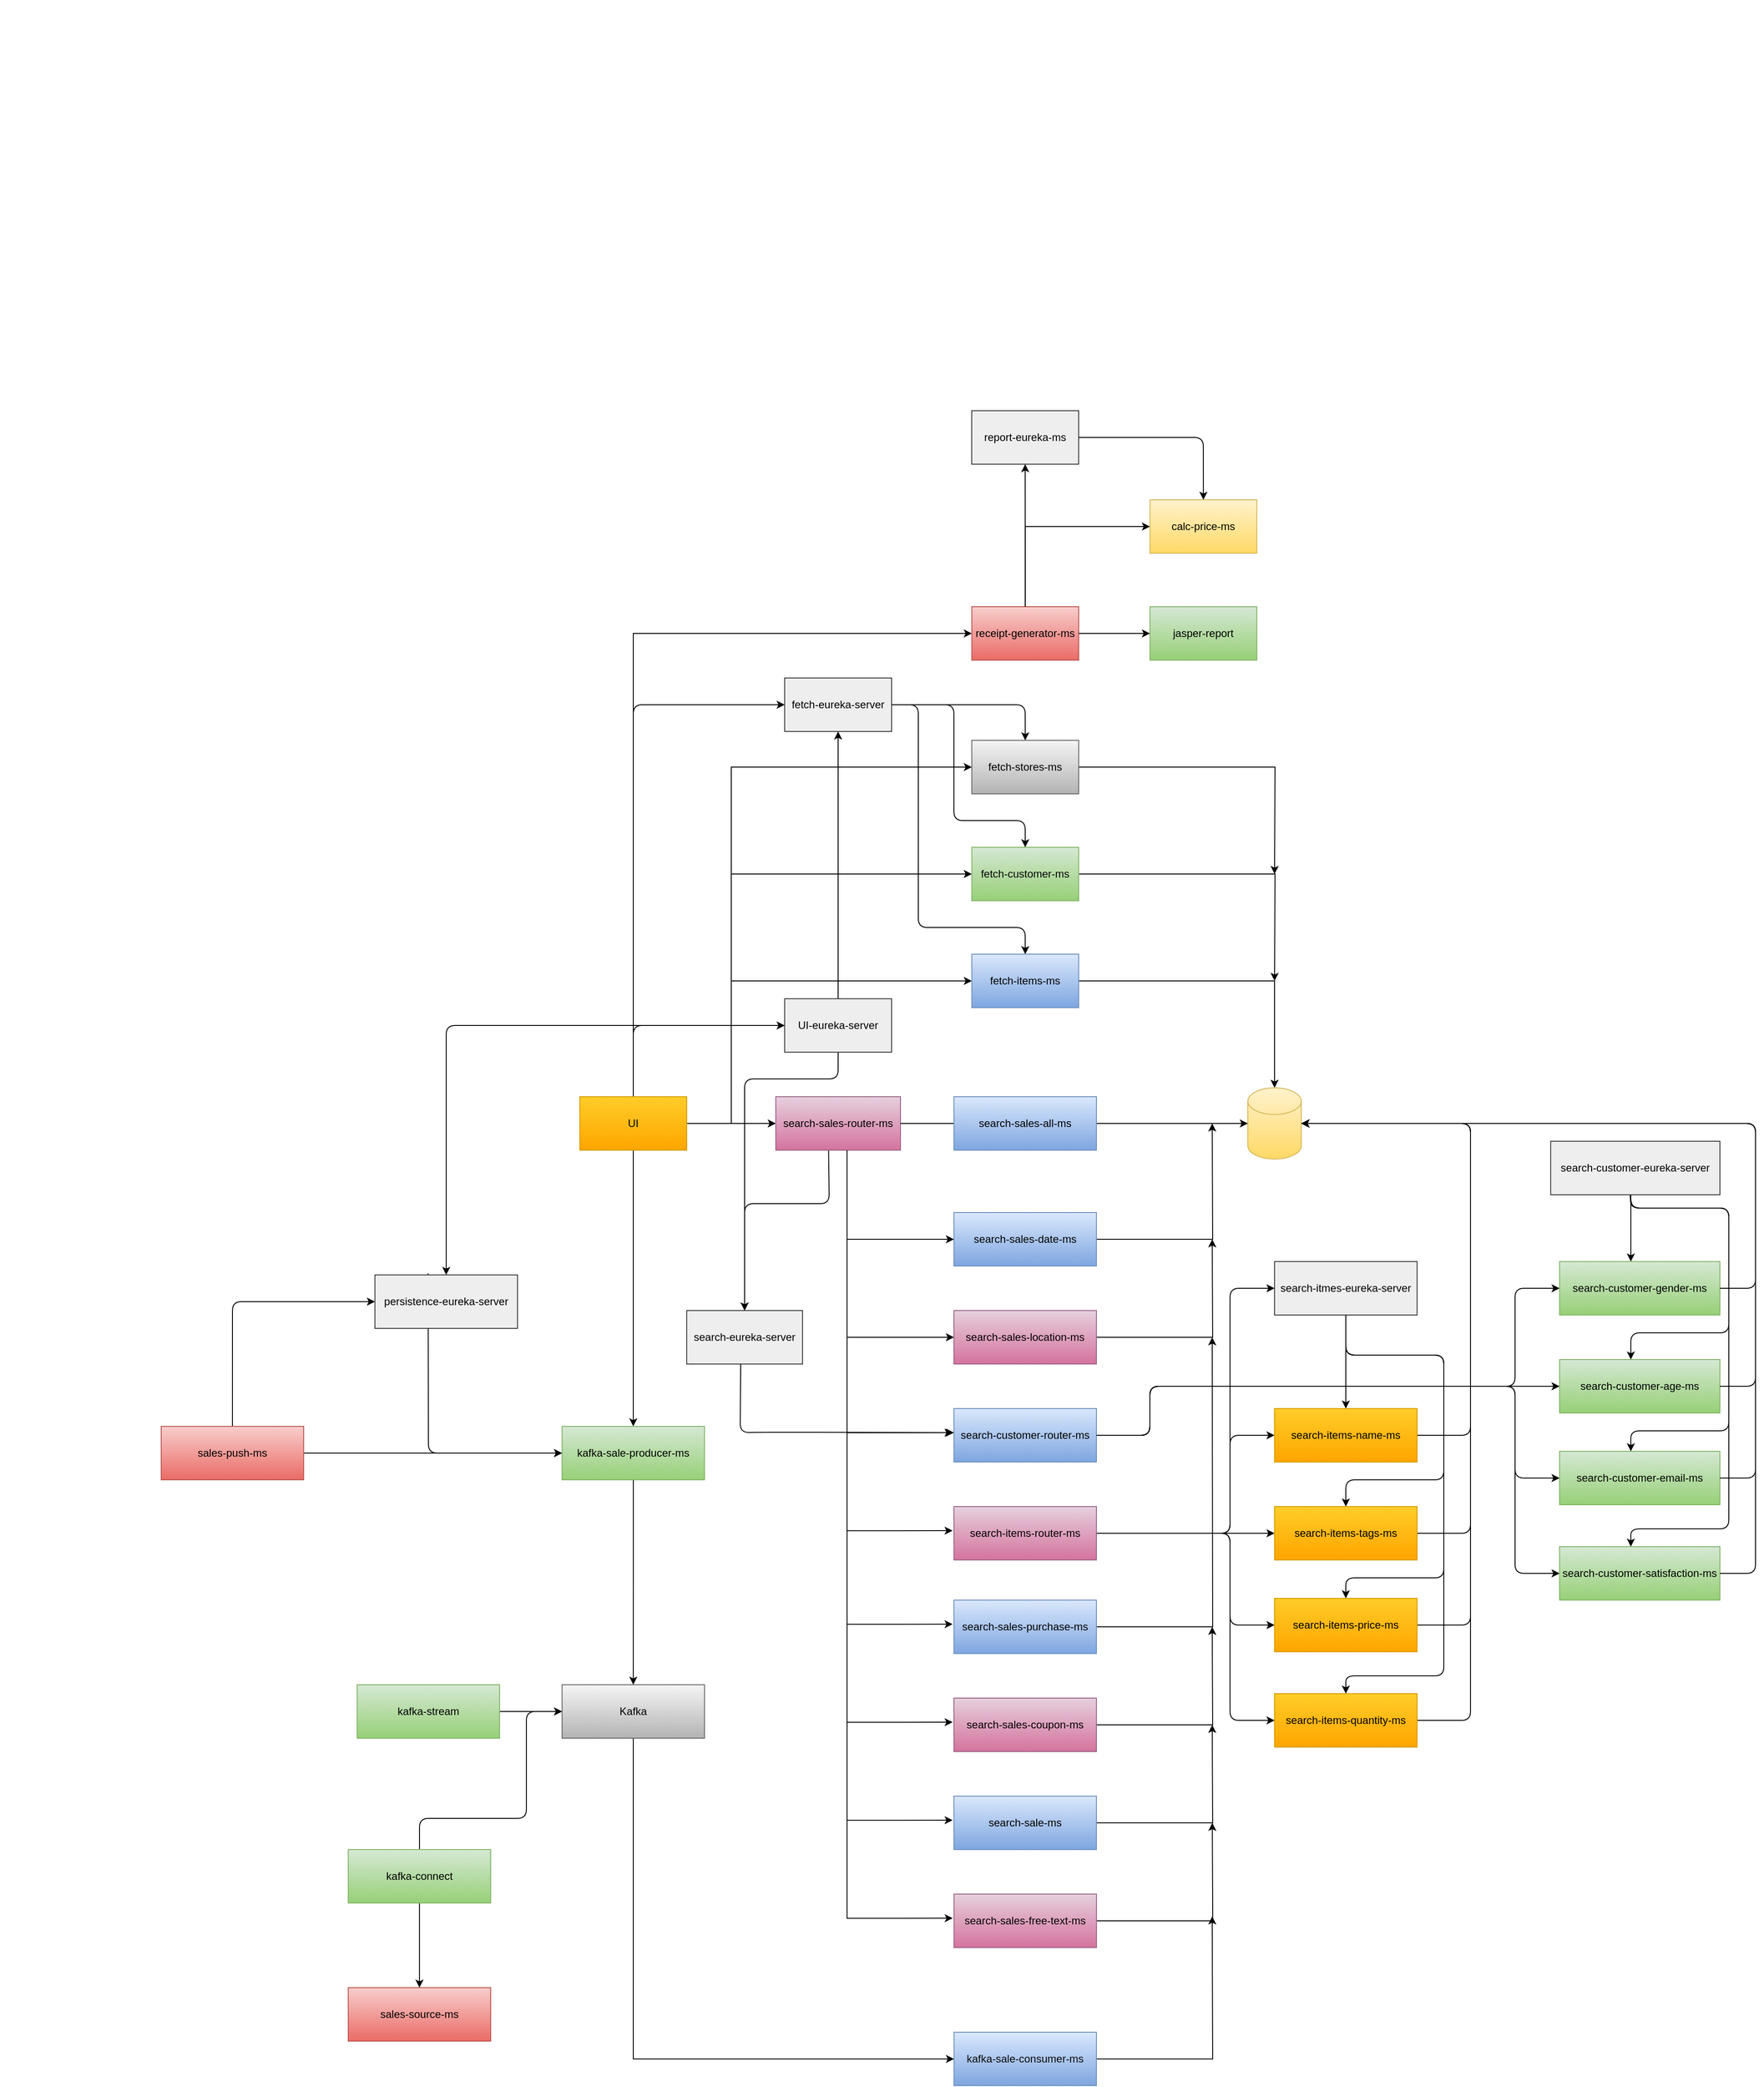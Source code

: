 <mxfile>
    <diagram name="Page-1" id="LnwlIgTbzqFxvhUvmdAp">
        <mxGraphModel dx="3253" dy="1463" grid="1" gridSize="10" guides="1" tooltips="1" connect="1" arrows="1" fold="1" page="1" pageScale="1" pageWidth="2339" pageHeight="3300" math="0" shadow="0">
            <root>
                <mxCell id="0"/>
                <mxCell id="1" parent="0"/>
                <mxCell id="n_p32m99cEEpmiuZ1xKt-35" style="edgeStyle=orthogonalEdgeStyle;rounded=0;orthogonalLoop=1;jettySize=auto;html=1;" parent="1" source="k_AekQBZjhVLjZ5sFI8h-2" edge="1">
                    <mxGeometry relative="1" as="geometry">
                        <mxPoint x="1430" y="980" as="targetPoint"/>
                    </mxGeometry>
                </mxCell>
                <mxCell id="n_p32m99cEEpmiuZ1xKt-33" style="edgeStyle=orthogonalEdgeStyle;rounded=0;orthogonalLoop=1;jettySize=auto;html=1;" parent="1" source="k_AekQBZjhVLjZ5sFI8h-3" edge="1">
                    <mxGeometry relative="1" as="geometry">
                        <mxPoint x="1430" y="1100" as="targetPoint"/>
                    </mxGeometry>
                </mxCell>
                <mxCell id="n_p32m99cEEpmiuZ1xKt-31" style="edgeStyle=orthogonalEdgeStyle;rounded=0;orthogonalLoop=1;jettySize=auto;html=1;" parent="1" source="k_AekQBZjhVLjZ5sFI8h-4" target="k_AekQBZjhVLjZ5sFI8h-16" edge="1">
                    <mxGeometry relative="1" as="geometry"/>
                </mxCell>
                <mxCell id="n_p32m99cEEpmiuZ1xKt-2" style="edgeStyle=orthogonalEdgeStyle;rounded=0;orthogonalLoop=1;jettySize=auto;html=1;entryX=0;entryY=0.5;entryDx=0;entryDy=0;" parent="1" source="k_AekQBZjhVLjZ5sFI8h-6" target="n_p32m99cEEpmiuZ1xKt-1" edge="1">
                    <mxGeometry relative="1" as="geometry"/>
                </mxCell>
                <mxCell id="n_p32m99cEEpmiuZ1xKt-30" style="edgeStyle=orthogonalEdgeStyle;rounded=0;orthogonalLoop=1;jettySize=auto;html=1;entryX=0;entryY=0.5;entryDx=0;entryDy=0;" parent="1" target="k_AekQBZjhVLjZ5sFI8h-4" edge="1">
                    <mxGeometry relative="1" as="geometry">
                        <mxPoint x="770" y="1260" as="sourcePoint"/>
                        <Array as="points">
                            <mxPoint x="820" y="1260"/>
                            <mxPoint x="820" y="1100"/>
                        </Array>
                    </mxGeometry>
                </mxCell>
                <mxCell id="n_p32m99cEEpmiuZ1xKt-32" style="edgeStyle=orthogonalEdgeStyle;rounded=0;orthogonalLoop=1;jettySize=auto;html=1;entryX=0;entryY=0.5;entryDx=0;entryDy=0;" parent="1" source="k_AekQBZjhVLjZ5sFI8h-6" target="k_AekQBZjhVLjZ5sFI8h-3" edge="1">
                    <mxGeometry relative="1" as="geometry">
                        <Array as="points">
                            <mxPoint x="820" y="1260"/>
                            <mxPoint x="820" y="980"/>
                        </Array>
                    </mxGeometry>
                </mxCell>
                <mxCell id="n_p32m99cEEpmiuZ1xKt-34" style="edgeStyle=orthogonalEdgeStyle;rounded=0;orthogonalLoop=1;jettySize=auto;html=1;entryX=0;entryY=0.5;entryDx=0;entryDy=0;" parent="1" source="k_AekQBZjhVLjZ5sFI8h-6" target="k_AekQBZjhVLjZ5sFI8h-2" edge="1">
                    <mxGeometry relative="1" as="geometry">
                        <Array as="points">
                            <mxPoint x="820" y="1260"/>
                            <mxPoint x="820" y="860"/>
                        </Array>
                    </mxGeometry>
                </mxCell>
                <mxCell id="n_p32m99cEEpmiuZ1xKt-36" style="edgeStyle=orthogonalEdgeStyle;rounded=0;orthogonalLoop=1;jettySize=auto;html=1;entryX=0;entryY=0.5;entryDx=0;entryDy=0;" parent="1" source="k_AekQBZjhVLjZ5sFI8h-6" target="k_AekQBZjhVLjZ5sFI8h-7" edge="1">
                    <mxGeometry relative="1" as="geometry">
                        <mxPoint x="710" y="690" as="targetPoint"/>
                        <Array as="points">
                            <mxPoint x="710" y="710"/>
                        </Array>
                    </mxGeometry>
                </mxCell>
                <mxCell id="n_p32m99cEEpmiuZ1xKt-47" style="edgeStyle=orthogonalEdgeStyle;rounded=0;orthogonalLoop=1;jettySize=auto;html=1;entryX=0.5;entryY=0;entryDx=0;entryDy=0;" parent="1" source="k_AekQBZjhVLjZ5sFI8h-6" target="n_p32m99cEEpmiuZ1xKt-45" edge="1">
                    <mxGeometry relative="1" as="geometry"/>
                </mxCell>
                <mxCell id="66" style="edgeStyle=none;html=1;entryX=0;entryY=0.5;entryDx=0;entryDy=0;fontColor=#000000;" edge="1" parent="1" source="k_AekQBZjhVLjZ5sFI8h-6" target="64">
                    <mxGeometry relative="1" as="geometry">
                        <Array as="points">
                            <mxPoint x="710" y="1000"/>
                            <mxPoint x="710" y="790"/>
                        </Array>
                    </mxGeometry>
                </mxCell>
                <mxCell id="96" style="edgeStyle=none;html=1;entryX=0;entryY=0.5;entryDx=0;entryDy=0;fontColor=#000000;" edge="1" parent="1" source="k_AekQBZjhVLjZ5sFI8h-6" target="95">
                    <mxGeometry relative="1" as="geometry">
                        <Array as="points">
                            <mxPoint x="710" y="1150"/>
                        </Array>
                    </mxGeometry>
                </mxCell>
                <mxCell id="k_AekQBZjhVLjZ5sFI8h-6" value="&lt;font color=&quot;#000000&quot;&gt;UI&lt;/font&gt;" style="rounded=0;whiteSpace=wrap;html=1;fillColor=#ffcd28;gradientColor=#ffa500;strokeColor=#d79b00;" parent="1" vertex="1">
                    <mxGeometry x="650" y="1230" width="120" height="60" as="geometry"/>
                </mxCell>
                <mxCell id="k_AekQBZjhVLjZ5sFI8h-16" value="" style="shape=cylinder3;whiteSpace=wrap;html=1;boundedLbl=1;backgroundOutline=1;size=15;fillColor=#fff2cc;gradientColor=#ffd966;strokeColor=#d6b656;" parent="1" vertex="1">
                    <mxGeometry x="1400" y="1220" width="60" height="80" as="geometry"/>
                </mxCell>
                <mxCell id="n_p32m99cEEpmiuZ1xKt-44" style="edgeStyle=orthogonalEdgeStyle;rounded=0;orthogonalLoop=1;jettySize=auto;html=1;" parent="1" source="k_AekQBZjhVLjZ5sFI8h-20" edge="1">
                    <mxGeometry relative="1" as="geometry">
                        <mxPoint x="1360" y="2150" as="targetPoint"/>
                    </mxGeometry>
                </mxCell>
                <mxCell id="k_AekQBZjhVLjZ5sFI8h-20" value="&lt;font color=&quot;#0b0a0a&quot;&gt;kafka-sale-consumer-ms&lt;/font&gt;" style="rounded=0;whiteSpace=wrap;html=1;fillColor=#dae8fc;gradientColor=#7ea6e0;strokeColor=#6c8ebf;" parent="1" vertex="1">
                    <mxGeometry x="1070.09" y="2280" width="159.91" height="60" as="geometry"/>
                </mxCell>
                <mxCell id="k_AekQBZjhVLjZ5sFI8h-23" value="" style="whiteSpace=wrap;html=1;aspect=fixed;" parent="1" vertex="1">
                    <mxGeometry width="90" as="geometry"/>
                </mxCell>
                <mxCell id="n_p32m99cEEpmiuZ1xKt-8" style="edgeStyle=orthogonalEdgeStyle;rounded=0;orthogonalLoop=1;jettySize=auto;html=1;entryX=0;entryY=0.5;entryDx=0;entryDy=0;" parent="1" source="n_p32m99cEEpmiuZ1xKt-1" target="n_p32m99cEEpmiuZ1xKt-7" edge="1">
                    <mxGeometry relative="1" as="geometry">
                        <Array as="points">
                            <mxPoint x="950" y="1500"/>
                        </Array>
                    </mxGeometry>
                </mxCell>
                <mxCell id="n_p32m99cEEpmiuZ1xKt-11" style="edgeStyle=orthogonalEdgeStyle;rounded=0;orthogonalLoop=1;jettySize=auto;html=1;entryX=-0.009;entryY=0.451;entryDx=0;entryDy=0;entryPerimeter=0;" parent="1" target="n_p32m99cEEpmiuZ1xKt-10" edge="1">
                    <mxGeometry relative="1" as="geometry">
                        <mxPoint x="890" y="1260" as="sourcePoint"/>
                        <mxPoint x="1063" y="1608" as="targetPoint"/>
                        <Array as="points">
                            <mxPoint x="950" y="1261"/>
                            <mxPoint x="950" y="1607"/>
                        </Array>
                    </mxGeometry>
                </mxCell>
                <mxCell id="72" style="edgeStyle=none;html=1;fontColor=#000000;exitX=0.566;exitY=1.006;exitDx=0;exitDy=0;exitPerimeter=0;entryX=0.5;entryY=0;entryDx=0;entryDy=0;" edge="1" parent="1" target="71">
                    <mxGeometry relative="1" as="geometry">
                        <mxPoint x="929.28" y="1290.0" as="sourcePoint"/>
                        <mxPoint x="840" y="1469" as="targetPoint"/>
                        <Array as="points">
                            <mxPoint x="930" y="1350"/>
                            <mxPoint x="890" y="1350"/>
                            <mxPoint x="835" y="1350"/>
                        </Array>
                    </mxGeometry>
                </mxCell>
                <mxCell id="n_p32m99cEEpmiuZ1xKt-1" value="&lt;font color=&quot;#000000&quot;&gt;search-sales-router-ms&lt;/font&gt;" style="rounded=0;whiteSpace=wrap;html=1;fillColor=#e6d0de;gradientColor=#d5739d;strokeColor=#996185;" parent="1" vertex="1">
                    <mxGeometry x="870" y="1230" width="140" height="60" as="geometry"/>
                </mxCell>
                <mxCell id="n_p32m99cEEpmiuZ1xKt-3" style="edgeStyle=orthogonalEdgeStyle;rounded=0;orthogonalLoop=1;jettySize=auto;html=1;entryX=0;entryY=0.5;entryDx=0;entryDy=0;entryPerimeter=0;" parent="1" source="n_p32m99cEEpmiuZ1xKt-1" target="k_AekQBZjhVLjZ5sFI8h-16" edge="1">
                    <mxGeometry relative="1" as="geometry"/>
                </mxCell>
                <mxCell id="n_p32m99cEEpmiuZ1xKt-6" style="edgeStyle=orthogonalEdgeStyle;rounded=0;orthogonalLoop=1;jettySize=auto;html=1;" parent="1" source="n_p32m99cEEpmiuZ1xKt-4" edge="1">
                    <mxGeometry relative="1" as="geometry">
                        <mxPoint x="1360" y="1260" as="targetPoint"/>
                    </mxGeometry>
                </mxCell>
                <mxCell id="n_p32m99cEEpmiuZ1xKt-4" value="&lt;span style=&quot;color: rgb(0, 0, 0);&quot;&gt;search-sales-date-ms&lt;/span&gt;" style="rounded=0;whiteSpace=wrap;html=1;fillColor=#dae8fc;gradientColor=#7ea6e0;strokeColor=#6c8ebf;" parent="1" vertex="1">
                    <mxGeometry x="1070" y="1360" width="160" height="60" as="geometry"/>
                </mxCell>
                <mxCell id="n_p32m99cEEpmiuZ1xKt-5" style="edgeStyle=orthogonalEdgeStyle;rounded=0;orthogonalLoop=1;jettySize=auto;html=1;entryX=0;entryY=0.5;entryDx=0;entryDy=0;" parent="1" target="n_p32m99cEEpmiuZ1xKt-4" edge="1">
                    <mxGeometry relative="1" as="geometry">
                        <mxPoint x="950" y="1290" as="sourcePoint"/>
                        <mxPoint x="1050" y="1367.02" as="targetPoint"/>
                        <Array as="points">
                            <mxPoint x="950" y="1290"/>
                            <mxPoint x="950" y="1390"/>
                        </Array>
                    </mxGeometry>
                </mxCell>
                <mxCell id="n_p32m99cEEpmiuZ1xKt-9" style="edgeStyle=orthogonalEdgeStyle;rounded=0;orthogonalLoop=1;jettySize=auto;html=1;" parent="1" source="n_p32m99cEEpmiuZ1xKt-7" edge="1">
                    <mxGeometry relative="1" as="geometry">
                        <mxPoint x="1360" y="1390" as="targetPoint"/>
                    </mxGeometry>
                </mxCell>
                <mxCell id="n_p32m99cEEpmiuZ1xKt-7" value="&lt;span style=&quot;color: rgb(0, 0, 0);&quot;&gt;search-sales-location-ms&lt;/span&gt;" style="rounded=0;whiteSpace=wrap;html=1;fillColor=#e6d0de;gradientColor=#d5739d;strokeColor=#996185;" parent="1" vertex="1">
                    <mxGeometry x="1070" y="1470" width="160" height="60" as="geometry"/>
                </mxCell>
                <mxCell id="n_p32m99cEEpmiuZ1xKt-10" value="&lt;span style=&quot;color: rgb(0, 0, 0);&quot;&gt;search-customer-router-ms&lt;/span&gt;" style="rounded=0;whiteSpace=wrap;html=1;fillColor=#dae8fc;gradientColor=#7ea6e0;strokeColor=#6c8ebf;" parent="1" vertex="1">
                    <mxGeometry x="1070" y="1580" width="160" height="60" as="geometry"/>
                </mxCell>
                <mxCell id="n_p32m99cEEpmiuZ1xKt-14" style="edgeStyle=orthogonalEdgeStyle;rounded=0;orthogonalLoop=1;jettySize=auto;html=1;entryX=-0.009;entryY=0.451;entryDx=0;entryDy=0;entryPerimeter=0;" parent="1" target="n_p32m99cEEpmiuZ1xKt-16" edge="1">
                    <mxGeometry relative="1" as="geometry">
                        <mxPoint x="950" y="1290" as="sourcePoint"/>
                        <mxPoint x="1063" y="1718" as="targetPoint"/>
                        <Array as="points">
                            <mxPoint x="950" y="1717"/>
                        </Array>
                    </mxGeometry>
                </mxCell>
                <mxCell id="17" style="edgeStyle=none;html=1;fontColor=#000000;entryX=0;entryY=0.5;entryDx=0;entryDy=0;" parent="1" source="n_p32m99cEEpmiuZ1xKt-16" target="14" edge="1">
                    <mxGeometry relative="1" as="geometry">
                        <mxPoint x="1410" y="1720" as="targetPoint"/>
                    </mxGeometry>
                </mxCell>
                <mxCell id="18" style="edgeStyle=none;html=1;entryX=0;entryY=0.5;entryDx=0;entryDy=0;fontColor=#000000;" parent="1" source="n_p32m99cEEpmiuZ1xKt-16" target="13" edge="1">
                    <mxGeometry relative="1" as="geometry">
                        <Array as="points">
                            <mxPoint x="1380" y="1720"/>
                            <mxPoint x="1380" y="1610"/>
                        </Array>
                    </mxGeometry>
                </mxCell>
                <mxCell id="19" style="edgeStyle=none;html=1;entryX=0;entryY=0.5;entryDx=0;entryDy=0;fontColor=#000000;" parent="1" source="n_p32m99cEEpmiuZ1xKt-16" target="15" edge="1">
                    <mxGeometry relative="1" as="geometry">
                        <Array as="points">
                            <mxPoint x="1380" y="1720"/>
                            <mxPoint x="1380" y="1823"/>
                        </Array>
                    </mxGeometry>
                </mxCell>
                <mxCell id="20" style="edgeStyle=none;html=1;entryX=0;entryY=0.5;entryDx=0;entryDy=0;fontColor=#000000;" parent="1" source="n_p32m99cEEpmiuZ1xKt-16" target="16" edge="1">
                    <mxGeometry relative="1" as="geometry">
                        <Array as="points">
                            <mxPoint x="1380" y="1720"/>
                            <mxPoint x="1380" y="1830"/>
                            <mxPoint x="1380" y="1930"/>
                        </Array>
                    </mxGeometry>
                </mxCell>
                <mxCell id="78" style="edgeStyle=none;html=1;entryX=0;entryY=0.5;entryDx=0;entryDy=0;fontColor=#000000;exitX=1;exitY=0.5;exitDx=0;exitDy=0;" edge="1" parent="1" source="n_p32m99cEEpmiuZ1xKt-16" target="74">
                    <mxGeometry relative="1" as="geometry">
                        <Array as="points">
                            <mxPoint x="1380" y="1720"/>
                            <mxPoint x="1380" y="1445"/>
                        </Array>
                    </mxGeometry>
                </mxCell>
                <mxCell id="n_p32m99cEEpmiuZ1xKt-16" value="&lt;span style=&quot;color: rgb(0, 0, 0);&quot;&gt;search-items-router-ms&lt;/span&gt;" style="rounded=0;whiteSpace=wrap;html=1;fillColor=#e6d0de;gradientColor=#d5739d;strokeColor=#996185;" parent="1" vertex="1">
                    <mxGeometry x="1070" y="1690" width="160" height="60" as="geometry"/>
                </mxCell>
                <mxCell id="n_p32m99cEEpmiuZ1xKt-17" style="edgeStyle=orthogonalEdgeStyle;rounded=0;orthogonalLoop=1;jettySize=auto;html=1;entryX=-0.009;entryY=0.451;entryDx=0;entryDy=0;entryPerimeter=0;" parent="1" target="n_p32m99cEEpmiuZ1xKt-19" edge="1">
                    <mxGeometry relative="1" as="geometry">
                        <mxPoint x="950" y="1290" as="sourcePoint"/>
                        <mxPoint x="1063" y="1823" as="targetPoint"/>
                        <Array as="points">
                            <mxPoint x="950" y="1822"/>
                        </Array>
                    </mxGeometry>
                </mxCell>
                <mxCell id="n_p32m99cEEpmiuZ1xKt-18" style="edgeStyle=orthogonalEdgeStyle;rounded=0;orthogonalLoop=1;jettySize=auto;html=1;" parent="1" source="n_p32m99cEEpmiuZ1xKt-19" edge="1">
                    <mxGeometry relative="1" as="geometry">
                        <mxPoint x="1360" y="1500" as="targetPoint"/>
                    </mxGeometry>
                </mxCell>
                <mxCell id="n_p32m99cEEpmiuZ1xKt-19" value="&lt;span style=&quot;color: rgb(0, 0, 0);&quot;&gt;search-sales-purchase-ms&lt;/span&gt;" style="rounded=0;whiteSpace=wrap;html=1;fillColor=#dae8fc;gradientColor=#7ea6e0;strokeColor=#6c8ebf;" parent="1" vertex="1">
                    <mxGeometry x="1070" y="1795" width="160" height="60" as="geometry"/>
                </mxCell>
                <mxCell id="n_p32m99cEEpmiuZ1xKt-20" style="edgeStyle=orthogonalEdgeStyle;rounded=0;orthogonalLoop=1;jettySize=auto;html=1;entryX=-0.009;entryY=0.451;entryDx=0;entryDy=0;entryPerimeter=0;" parent="1" target="n_p32m99cEEpmiuZ1xKt-22" edge="1">
                    <mxGeometry relative="1" as="geometry">
                        <mxPoint x="950" y="1290" as="sourcePoint"/>
                        <mxPoint x="1063" y="1933" as="targetPoint"/>
                        <Array as="points">
                            <mxPoint x="950" y="1932"/>
                        </Array>
                    </mxGeometry>
                </mxCell>
                <mxCell id="n_p32m99cEEpmiuZ1xKt-21" style="edgeStyle=orthogonalEdgeStyle;rounded=0;orthogonalLoop=1;jettySize=auto;html=1;" parent="1" source="n_p32m99cEEpmiuZ1xKt-22" edge="1">
                    <mxGeometry relative="1" as="geometry">
                        <mxPoint x="1360" y="1825" as="targetPoint"/>
                    </mxGeometry>
                </mxCell>
                <mxCell id="n_p32m99cEEpmiuZ1xKt-22" value="&lt;span style=&quot;color: rgb(0, 0, 0);&quot;&gt;search-sales&lt;/span&gt;&lt;font color=&quot;#000000&quot;&gt;-coupon-ms&lt;/font&gt;" style="rounded=0;whiteSpace=wrap;html=1;fillColor=#e6d0de;gradientColor=#d5739d;strokeColor=#996185;" parent="1" vertex="1">
                    <mxGeometry x="1070" y="1905" width="160" height="60" as="geometry"/>
                </mxCell>
                <mxCell id="n_p32m99cEEpmiuZ1xKt-24" style="edgeStyle=orthogonalEdgeStyle;rounded=0;orthogonalLoop=1;jettySize=auto;html=1;entryX=-0.009;entryY=0.451;entryDx=0;entryDy=0;entryPerimeter=0;" parent="1" target="n_p32m99cEEpmiuZ1xKt-26" edge="1">
                    <mxGeometry relative="1" as="geometry">
                        <mxPoint x="950" y="1290" as="sourcePoint"/>
                        <mxPoint x="1063" y="2043" as="targetPoint"/>
                        <Array as="points">
                            <mxPoint x="950" y="2042"/>
                        </Array>
                    </mxGeometry>
                </mxCell>
                <mxCell id="n_p32m99cEEpmiuZ1xKt-25" style="edgeStyle=orthogonalEdgeStyle;rounded=0;orthogonalLoop=1;jettySize=auto;html=1;" parent="1" source="n_p32m99cEEpmiuZ1xKt-26" edge="1">
                    <mxGeometry relative="1" as="geometry">
                        <mxPoint x="1360" y="1935" as="targetPoint"/>
                    </mxGeometry>
                </mxCell>
                <mxCell id="n_p32m99cEEpmiuZ1xKt-26" value="&lt;span style=&quot;color: rgb(0, 0, 0);&quot;&gt;search-sale-ms&lt;/span&gt;" style="rounded=0;whiteSpace=wrap;html=1;fillColor=#dae8fc;gradientColor=#7ea6e0;strokeColor=#6c8ebf;" parent="1" vertex="1">
                    <mxGeometry x="1070" y="2015" width="160" height="60" as="geometry"/>
                </mxCell>
                <mxCell id="n_p32m99cEEpmiuZ1xKt-27" style="edgeStyle=orthogonalEdgeStyle;rounded=0;orthogonalLoop=1;jettySize=auto;html=1;entryX=-0.009;entryY=0.451;entryDx=0;entryDy=0;entryPerimeter=0;" parent="1" target="n_p32m99cEEpmiuZ1xKt-29" edge="1">
                    <mxGeometry relative="1" as="geometry">
                        <mxPoint x="950" y="1300" as="sourcePoint"/>
                        <mxPoint x="1063.09" y="2153" as="targetPoint"/>
                        <Array as="points">
                            <mxPoint x="950" y="1290"/>
                            <mxPoint x="950" y="2152"/>
                        </Array>
                    </mxGeometry>
                </mxCell>
                <mxCell id="n_p32m99cEEpmiuZ1xKt-28" style="edgeStyle=orthogonalEdgeStyle;rounded=0;orthogonalLoop=1;jettySize=auto;html=1;" parent="1" source="n_p32m99cEEpmiuZ1xKt-29" edge="1">
                    <mxGeometry relative="1" as="geometry">
                        <mxPoint x="1360.09" y="2045" as="targetPoint"/>
                    </mxGeometry>
                </mxCell>
                <mxCell id="n_p32m99cEEpmiuZ1xKt-29" value="&lt;span style=&quot;color: rgb(0, 0, 0);&quot;&gt;search-sales-free-text-ms&lt;/span&gt;" style="rounded=0;whiteSpace=wrap;html=1;fillColor=#e6d0de;gradientColor=#d5739d;strokeColor=#996185;" parent="1" vertex="1">
                    <mxGeometry x="1070.09" y="2125" width="160" height="60" as="geometry"/>
                </mxCell>
                <mxCell id="n_p32m99cEEpmiuZ1xKt-43" style="edgeStyle=orthogonalEdgeStyle;rounded=0;orthogonalLoop=1;jettySize=auto;html=1;entryX=0;entryY=0.5;entryDx=0;entryDy=0;exitX=0.5;exitY=1;exitDx=0;exitDy=0;" parent="1" source="n_p32m99cEEpmiuZ1xKt-41" target="k_AekQBZjhVLjZ5sFI8h-20" edge="1">
                    <mxGeometry relative="1" as="geometry">
                        <mxPoint x="710" y="1730" as="sourcePoint"/>
                        <Array as="points">
                            <mxPoint x="710" y="2310"/>
                        </Array>
                    </mxGeometry>
                </mxCell>
                <mxCell id="n_p32m99cEEpmiuZ1xKt-41" value="&lt;font color=&quot;#000000&quot;&gt;Kafka&lt;/font&gt;" style="rounded=0;whiteSpace=wrap;html=1;fillColor=#f5f5f5;gradientColor=#b3b3b3;strokeColor=#666666;" parent="1" vertex="1">
                    <mxGeometry x="630.05" y="1890" width="159.91" height="60" as="geometry"/>
                </mxCell>
                <mxCell id="n_p32m99cEEpmiuZ1xKt-48" style="edgeStyle=orthogonalEdgeStyle;rounded=0;orthogonalLoop=1;jettySize=auto;html=1;entryX=0.5;entryY=0;entryDx=0;entryDy=0;" parent="1" source="n_p32m99cEEpmiuZ1xKt-45" target="n_p32m99cEEpmiuZ1xKt-41" edge="1">
                    <mxGeometry relative="1" as="geometry"/>
                </mxCell>
                <mxCell id="n_p32m99cEEpmiuZ1xKt-45" value="&lt;font color=&quot;#000000&quot;&gt;kafka-sale-producer-ms&lt;/font&gt;" style="rounded=0;whiteSpace=wrap;html=1;fillColor=#d5e8d4;gradientColor=#97d077;strokeColor=#82b366;" parent="1" vertex="1">
                    <mxGeometry x="630.05" y="1600" width="159.91" height="60" as="geometry"/>
                </mxCell>
                <mxCell id="oRM4DhLdFYv9oafPMZ9c-1" value="&lt;span style=&quot;color: rgb(0, 0, 0);&quot;&gt;search-sales-all-ms&lt;/span&gt;" style="rounded=0;whiteSpace=wrap;html=1;fillColor=#dae8fc;gradientColor=#7ea6e0;strokeColor=#6c8ebf;" parent="1" vertex="1">
                    <mxGeometry x="1070" y="1230" width="160" height="60" as="geometry"/>
                </mxCell>
                <mxCell id="21" style="edgeStyle=none;html=1;fontColor=#000000;entryX=0;entryY=0.5;entryDx=0;entryDy=0;" parent="1" target="26" edge="1">
                    <mxGeometry relative="1" as="geometry">
                        <mxPoint x="1730" y="1555" as="targetPoint"/>
                        <mxPoint x="1230" y="1610" as="sourcePoint"/>
                        <Array as="points">
                            <mxPoint x="1290" y="1610"/>
                            <mxPoint x="1290" y="1555"/>
                        </Array>
                    </mxGeometry>
                </mxCell>
                <mxCell id="22" style="edgeStyle=none;html=1;entryX=0;entryY=0.5;entryDx=0;entryDy=0;fontColor=#000000;" parent="1" target="25" edge="1">
                    <mxGeometry relative="1" as="geometry">
                        <mxPoint x="1230" y="1610" as="sourcePoint"/>
                        <Array as="points">
                            <mxPoint x="1290" y="1610"/>
                            <mxPoint x="1290" y="1555"/>
                            <mxPoint x="1700" y="1555"/>
                            <mxPoint x="1700" y="1445"/>
                        </Array>
                    </mxGeometry>
                </mxCell>
                <mxCell id="23" style="edgeStyle=none;html=1;entryX=0;entryY=0.5;entryDx=0;entryDy=0;fontColor=#000000;" parent="1" target="27" edge="1">
                    <mxGeometry relative="1" as="geometry">
                        <mxPoint x="1230" y="1610" as="sourcePoint"/>
                        <Array as="points">
                            <mxPoint x="1290" y="1610"/>
                            <mxPoint x="1290" y="1555"/>
                            <mxPoint x="1700" y="1555"/>
                            <mxPoint x="1700" y="1658"/>
                        </Array>
                    </mxGeometry>
                </mxCell>
                <mxCell id="24" style="edgeStyle=none;html=1;entryX=0;entryY=0.5;entryDx=0;entryDy=0;fontColor=#000000;" parent="1" target="28" edge="1">
                    <mxGeometry relative="1" as="geometry">
                        <mxPoint x="1230" y="1610" as="sourcePoint"/>
                        <Array as="points">
                            <mxPoint x="1290" y="1610"/>
                            <mxPoint x="1290" y="1555"/>
                            <mxPoint x="1700" y="1555"/>
                            <mxPoint x="1700" y="1665"/>
                            <mxPoint x="1700" y="1765"/>
                        </Array>
                    </mxGeometry>
                </mxCell>
                <mxCell id="31" value="" style="group" parent="1" vertex="1" connectable="0">
                    <mxGeometry x="1750" y="1415" width="180" height="380" as="geometry"/>
                </mxCell>
                <mxCell id="25" value="&lt;span style=&quot;color: rgb(0, 0, 0);&quot;&gt;search-customer-gender-ms&lt;/span&gt;" style="rounded=0;whiteSpace=wrap;html=1;fillColor=#d5e8d4;gradientColor=#97d077;strokeColor=#82b366;" parent="31" vertex="1">
                    <mxGeometry width="180" height="60" as="geometry"/>
                </mxCell>
                <mxCell id="26" value="&lt;span style=&quot;color: rgb(0, 0, 0);&quot;&gt;search-customer-age-ms&lt;/span&gt;" style="rounded=0;whiteSpace=wrap;html=1;fillColor=#d5e8d4;gradientColor=#97d077;strokeColor=#82b366;" parent="31" vertex="1">
                    <mxGeometry y="110" width="180" height="60" as="geometry"/>
                </mxCell>
                <mxCell id="27" value="&lt;span style=&quot;color: rgb(0, 0, 0);&quot;&gt;search-customer-email-ms&lt;/span&gt;" style="rounded=0;whiteSpace=wrap;html=1;fillColor=#d5e8d4;gradientColor=#97d077;strokeColor=#82b366;" parent="31" vertex="1">
                    <mxGeometry y="213" width="180" height="60" as="geometry"/>
                </mxCell>
                <mxCell id="28" value="&lt;font color=&quot;#000000&quot;&gt;search-customer-satisfaction&lt;/font&gt;&lt;font color=&quot;#000000&quot;&gt;-ms&lt;/font&gt;" style="rounded=0;whiteSpace=wrap;html=1;fillColor=#d5e8d4;gradientColor=#97d077;strokeColor=#82b366;" parent="31" vertex="1">
                    <mxGeometry y="320" width="180" height="60" as="geometry"/>
                </mxCell>
                <mxCell id="84" style="edgeStyle=none;html=1;entryX=0.5;entryY=0;entryDx=0;entryDy=0;fontColor=#000000;" edge="1" parent="31">
                    <mxGeometry relative="1" as="geometry">
                        <mxPoint x="80" y="-105" as="sourcePoint"/>
                        <mxPoint x="80" as="targetPoint"/>
                    </mxGeometry>
                </mxCell>
                <mxCell id="85" style="edgeStyle=none;html=1;exitX=0.5;exitY=1;exitDx=0;exitDy=0;fontColor=#000000;" edge="1" parent="31">
                    <mxGeometry relative="1" as="geometry">
                        <mxPoint x="80" y="-105" as="sourcePoint"/>
                        <mxPoint x="80" y="110" as="targetPoint"/>
                        <Array as="points">
                            <mxPoint x="80" y="-60"/>
                            <mxPoint x="190" y="-60"/>
                            <mxPoint x="190" y="80"/>
                            <mxPoint x="80" y="80"/>
                        </Array>
                    </mxGeometry>
                </mxCell>
                <mxCell id="86" style="edgeStyle=none;html=1;fontColor=#000000;exitX=0.5;exitY=1;exitDx=0;exitDy=0;entryX=0.5;entryY=0;entryDx=0;entryDy=0;" edge="1" parent="31">
                    <mxGeometry relative="1" as="geometry">
                        <mxPoint x="80" y="-105" as="sourcePoint"/>
                        <mxPoint x="80" y="213" as="targetPoint"/>
                        <Array as="points">
                            <mxPoint x="80" y="-60"/>
                            <mxPoint x="190" y="-60"/>
                            <mxPoint x="190" y="80"/>
                            <mxPoint x="190" y="190"/>
                            <mxPoint x="80" y="190"/>
                        </Array>
                    </mxGeometry>
                </mxCell>
                <mxCell id="87" style="edgeStyle=none;html=1;entryX=0.5;entryY=0;entryDx=0;entryDy=0;fontColor=#000000;exitX=0.47;exitY=0.998;exitDx=0;exitDy=0;exitPerimeter=0;" edge="1" parent="31" source="76">
                    <mxGeometry relative="1" as="geometry">
                        <mxPoint x="80" y="-95" as="sourcePoint"/>
                        <mxPoint x="80" y="320.0" as="targetPoint"/>
                        <Array as="points">
                            <mxPoint x="80" y="-60"/>
                            <mxPoint x="190" y="-60"/>
                            <mxPoint x="190" y="70"/>
                            <mxPoint x="190" y="300"/>
                            <mxPoint x="80" y="300"/>
                        </Array>
                    </mxGeometry>
                </mxCell>
                <mxCell id="33" style="edgeStyle=none;html=1;entryX=1;entryY=0.5;entryDx=0;entryDy=0;entryPerimeter=0;fontColor=#000000;exitX=1;exitY=0.5;exitDx=0;exitDy=0;" parent="1" source="13" target="k_AekQBZjhVLjZ5sFI8h-16" edge="1">
                    <mxGeometry relative="1" as="geometry">
                        <Array as="points">
                            <mxPoint x="1650" y="1610"/>
                            <mxPoint x="1650" y="1480"/>
                            <mxPoint x="1650" y="1370"/>
                            <mxPoint x="1650" y="1260"/>
                        </Array>
                    </mxGeometry>
                </mxCell>
                <mxCell id="34" style="edgeStyle=none;html=1;fontColor=#000000;entryX=1;entryY=0.5;entryDx=0;entryDy=0;entryPerimeter=0;exitX=1;exitY=0.5;exitDx=0;exitDy=0;" parent="1" source="14" target="k_AekQBZjhVLjZ5sFI8h-16" edge="1">
                    <mxGeometry relative="1" as="geometry">
                        <mxPoint x="1480" y="1500" as="targetPoint"/>
                        <Array as="points">
                            <mxPoint x="1650" y="1720"/>
                            <mxPoint x="1650" y="1610"/>
                            <mxPoint x="1650" y="1260"/>
                        </Array>
                    </mxGeometry>
                </mxCell>
                <mxCell id="35" style="edgeStyle=none;html=1;fontColor=#000000;entryX=1;entryY=0.5;entryDx=0;entryDy=0;entryPerimeter=0;exitX=1;exitY=0.5;exitDx=0;exitDy=0;" parent="1" source="15" target="k_AekQBZjhVLjZ5sFI8h-16" edge="1">
                    <mxGeometry relative="1" as="geometry">
                        <mxPoint x="1660" y="1823" as="targetPoint"/>
                        <mxPoint x="1551" y="1793" as="sourcePoint"/>
                        <Array as="points">
                            <mxPoint x="1650" y="1823"/>
                            <mxPoint x="1650" y="1720"/>
                            <mxPoint x="1650" y="1260"/>
                        </Array>
                    </mxGeometry>
                </mxCell>
                <mxCell id="36" style="edgeStyle=none;html=1;entryX=1;entryY=0.5;entryDx=0;entryDy=0;entryPerimeter=0;fontColor=#000000;" parent="1" source="16" target="k_AekQBZjhVLjZ5sFI8h-16" edge="1">
                    <mxGeometry relative="1" as="geometry">
                        <Array as="points">
                            <mxPoint x="1650" y="1930"/>
                            <mxPoint x="1650" y="1260"/>
                        </Array>
                    </mxGeometry>
                </mxCell>
                <mxCell id="37" style="edgeStyle=none;html=1;fontColor=#000000;exitX=1;exitY=0.5;exitDx=0;exitDy=0;" parent="1" source="25" edge="1">
                    <mxGeometry relative="1" as="geometry">
                        <mxPoint x="1460" y="1260" as="targetPoint"/>
                        <Array as="points">
                            <mxPoint x="1970" y="1445"/>
                            <mxPoint x="1970" y="1260"/>
                            <mxPoint x="1650" y="1260"/>
                        </Array>
                    </mxGeometry>
                </mxCell>
                <mxCell id="38" style="edgeStyle=none;html=1;entryX=1;entryY=0.5;entryDx=0;entryDy=0;entryPerimeter=0;fontColor=#000000;" parent="1" source="26" target="k_AekQBZjhVLjZ5sFI8h-16" edge="1">
                    <mxGeometry relative="1" as="geometry">
                        <Array as="points">
                            <mxPoint x="1970" y="1555"/>
                            <mxPoint x="1970" y="1260"/>
                        </Array>
                    </mxGeometry>
                </mxCell>
                <mxCell id="39" style="edgeStyle=none;html=1;entryX=1;entryY=0.5;entryDx=0;entryDy=0;entryPerimeter=0;fontColor=#000000;" parent="1" source="27" target="k_AekQBZjhVLjZ5sFI8h-16" edge="1">
                    <mxGeometry relative="1" as="geometry">
                        <Array as="points">
                            <mxPoint x="1970" y="1658"/>
                            <mxPoint x="1970" y="1260"/>
                        </Array>
                    </mxGeometry>
                </mxCell>
                <mxCell id="40" style="edgeStyle=none;html=1;entryX=1;entryY=0.5;entryDx=0;entryDy=0;entryPerimeter=0;fontColor=#000000;" parent="1" source="28" target="k_AekQBZjhVLjZ5sFI8h-16" edge="1">
                    <mxGeometry relative="1" as="geometry">
                        <Array as="points">
                            <mxPoint x="1970" y="1765"/>
                            <mxPoint x="1970" y="1260"/>
                        </Array>
                    </mxGeometry>
                </mxCell>
                <mxCell id="41" value="&lt;font color=&quot;#000000&quot;&gt;sales-source-ms&lt;/font&gt;" style="rounded=0;whiteSpace=wrap;html=1;fillColor=#f8cecc;gradientColor=#ea6b66;strokeColor=#b85450;" parent="1" vertex="1">
                    <mxGeometry x="390.0" y="2230" width="159.91" height="60" as="geometry"/>
                </mxCell>
                <mxCell id="103" style="edgeStyle=none;html=1;entryX=0.5;entryY=0;entryDx=0;entryDy=0;fontColor=#000000;" edge="1" parent="1" source="42" target="41">
                    <mxGeometry relative="1" as="geometry"/>
                </mxCell>
                <mxCell id="104" style="edgeStyle=none;html=1;entryX=0;entryY=0.5;entryDx=0;entryDy=0;fontColor=#000000;" edge="1" parent="1" source="42" target="n_p32m99cEEpmiuZ1xKt-41">
                    <mxGeometry relative="1" as="geometry">
                        <Array as="points">
                            <mxPoint x="470" y="2040"/>
                            <mxPoint x="590" y="2040"/>
                            <mxPoint x="590" y="1920"/>
                        </Array>
                    </mxGeometry>
                </mxCell>
                <mxCell id="42" value="&lt;font color=&quot;#000000&quot;&gt;kafka-connect&lt;/font&gt;" style="rounded=0;whiteSpace=wrap;html=1;fillColor=#d5e8d4;gradientColor=#97d077;strokeColor=#82b366;" parent="1" vertex="1">
                    <mxGeometry x="390.0" y="2075" width="159.91" height="60" as="geometry"/>
                </mxCell>
                <mxCell id="49" style="edgeStyle=none;html=1;entryX=0;entryY=0.5;entryDx=0;entryDy=0;fontColor=#000000;" parent="1" source="46" target="n_p32m99cEEpmiuZ1xKt-45" edge="1">
                    <mxGeometry relative="1" as="geometry"/>
                </mxCell>
                <mxCell id="89" style="edgeStyle=none;html=1;entryX=0;entryY=0.5;entryDx=0;entryDy=0;fontColor=#000000;" edge="1" parent="1" source="46" target="88">
                    <mxGeometry relative="1" as="geometry">
                        <Array as="points">
                            <mxPoint x="260" y="1460"/>
                        </Array>
                    </mxGeometry>
                </mxCell>
                <mxCell id="46" value="&lt;font color=&quot;#000000&quot;&gt;sales-push-ms&lt;/font&gt;" style="rounded=0;whiteSpace=wrap;html=1;fillColor=#f8cecc;gradientColor=#ea6b66;strokeColor=#b85450;" parent="1" vertex="1">
                    <mxGeometry x="180.0" y="1600" width="159.91" height="60" as="geometry"/>
                </mxCell>
                <mxCell id="59" value="" style="group" vertex="1" connectable="0" parent="1">
                    <mxGeometry x="1090.09" y="830" width="120.0" height="300" as="geometry"/>
                </mxCell>
                <mxCell id="k_AekQBZjhVLjZ5sFI8h-2" value="&lt;font color=&quot;#000000&quot;&gt;fetch-stores-ms&lt;/font&gt;" style="rounded=0;whiteSpace=wrap;html=1;fillColor=#f5f5f5;gradientColor=#b3b3b3;strokeColor=#666666;" parent="59" vertex="1">
                    <mxGeometry width="120" height="60" as="geometry"/>
                </mxCell>
                <mxCell id="k_AekQBZjhVLjZ5sFI8h-3" value="&lt;font color=&quot;#050505&quot;&gt;fetch-customer-ms&lt;/font&gt;" style="rounded=0;whiteSpace=wrap;html=1;fillColor=#d5e8d4;gradientColor=#97d077;strokeColor=#82b366;" parent="59" vertex="1">
                    <mxGeometry y="120" width="120" height="60" as="geometry"/>
                </mxCell>
                <mxCell id="k_AekQBZjhVLjZ5sFI8h-4" value="&lt;font color=&quot;#000000&quot;&gt;fetch-items-ms&lt;/font&gt;" style="rounded=0;whiteSpace=wrap;html=1;fillColor=#dae8fc;gradientColor=#7ea6e0;strokeColor=#6c8ebf;" parent="59" vertex="1">
                    <mxGeometry x="2.274e-13" y="240" width="120" height="60" as="geometry"/>
                </mxCell>
                <mxCell id="k_AekQBZjhVLjZ5sFI8h-5" value="&lt;font color=&quot;#000000&quot;&gt;calc-price-ms&lt;/font&gt;" style="rounded=0;whiteSpace=wrap;html=1;fillColor=#fff2cc;gradientColor=#ffd966;strokeColor=#d6b656;" parent="1" vertex="1">
                    <mxGeometry x="1290.09" y="560" width="120" height="60" as="geometry"/>
                </mxCell>
                <mxCell id="62" style="edgeStyle=none;html=1;entryX=0.5;entryY=1;entryDx=0;entryDy=0;fontColor=#000000;" edge="1" parent="1" source="k_AekQBZjhVLjZ5sFI8h-7" target="61">
                    <mxGeometry relative="1" as="geometry"/>
                </mxCell>
                <mxCell id="k_AekQBZjhVLjZ5sFI8h-7" value="&lt;font color=&quot;#000000&quot;&gt;receipt-generator-ms&lt;/font&gt;" style="rounded=0;whiteSpace=wrap;html=1;fillColor=#f8cecc;gradientColor=#ea6b66;strokeColor=#b85450;" parent="1" vertex="1">
                    <mxGeometry x="1090.09" y="680" width="120" height="60" as="geometry"/>
                </mxCell>
                <mxCell id="k_AekQBZjhVLjZ5sFI8h-14" value="&lt;font color=&quot;#000000&quot;&gt;jasper-report&lt;/font&gt;" style="rounded=0;whiteSpace=wrap;html=1;fillColor=#d5e8d4;gradientColor=#97d077;strokeColor=#82b366;" parent="1" vertex="1">
                    <mxGeometry x="1290.09" y="680" width="120" height="60" as="geometry"/>
                </mxCell>
                <mxCell id="n_p32m99cEEpmiuZ1xKt-38" style="edgeStyle=orthogonalEdgeStyle;rounded=0;orthogonalLoop=1;jettySize=auto;html=1;exitX=0.5;exitY=0;exitDx=0;exitDy=0;entryX=0;entryY=0.5;entryDx=0;entryDy=0;" parent="1" source="k_AekQBZjhVLjZ5sFI8h-7" target="k_AekQBZjhVLjZ5sFI8h-5" edge="1">
                    <mxGeometry relative="1" as="geometry"/>
                </mxCell>
                <mxCell id="k_AekQBZjhVLjZ5sFI8h-15" style="edgeStyle=orthogonalEdgeStyle;rounded=0;orthogonalLoop=1;jettySize=auto;html=1;entryX=0;entryY=0.5;entryDx=0;entryDy=0;" parent="1" source="k_AekQBZjhVLjZ5sFI8h-7" target="k_AekQBZjhVLjZ5sFI8h-14" edge="1">
                    <mxGeometry relative="1" as="geometry"/>
                </mxCell>
                <mxCell id="67" style="edgeStyle=none;html=1;entryX=0.5;entryY=0;entryDx=0;entryDy=0;fontColor=#000000;" edge="1" parent="1" source="61" target="k_AekQBZjhVLjZ5sFI8h-5">
                    <mxGeometry relative="1" as="geometry">
                        <Array as="points">
                            <mxPoint x="1350" y="490"/>
                        </Array>
                    </mxGeometry>
                </mxCell>
                <mxCell id="61" value="&lt;font color=&quot;#000000&quot;&gt;report-eureka-ms&lt;/font&gt;" style="rounded=0;whiteSpace=wrap;html=1;fillColor=#eeeeee;strokeColor=#36393d;" vertex="1" parent="1">
                    <mxGeometry x="1090.0" y="460" width="120" height="60" as="geometry"/>
                </mxCell>
                <mxCell id="68" style="edgeStyle=none;html=1;entryX=0.5;entryY=0;entryDx=0;entryDy=0;fontColor=#000000;" edge="1" parent="1" source="64" target="k_AekQBZjhVLjZ5sFI8h-2">
                    <mxGeometry relative="1" as="geometry">
                        <Array as="points">
                            <mxPoint x="1150" y="790"/>
                        </Array>
                    </mxGeometry>
                </mxCell>
                <mxCell id="69" style="edgeStyle=none;html=1;entryX=0.5;entryY=0;entryDx=0;entryDy=0;fontColor=#000000;" edge="1" parent="1" source="64" target="k_AekQBZjhVLjZ5sFI8h-3">
                    <mxGeometry relative="1" as="geometry">
                        <Array as="points">
                            <mxPoint x="1070" y="790"/>
                            <mxPoint x="1070" y="850"/>
                            <mxPoint x="1070" y="870"/>
                            <mxPoint x="1070" y="920"/>
                            <mxPoint x="1150" y="920"/>
                        </Array>
                    </mxGeometry>
                </mxCell>
                <mxCell id="70" style="edgeStyle=none;html=1;entryX=0.5;entryY=0;entryDx=0;entryDy=0;fontColor=#000000;" edge="1" parent="1" target="k_AekQBZjhVLjZ5sFI8h-4">
                    <mxGeometry relative="1" as="geometry">
                        <mxPoint x="1000" y="790" as="sourcePoint"/>
                        <Array as="points">
                            <mxPoint x="1030" y="790"/>
                            <mxPoint x="1030" y="1040"/>
                            <mxPoint x="1150" y="1040"/>
                        </Array>
                    </mxGeometry>
                </mxCell>
                <mxCell id="64" value="&lt;font color=&quot;#000000&quot;&gt;fetch-eureka-server&lt;/font&gt;" style="rounded=0;whiteSpace=wrap;html=1;fillColor=#eeeeee;strokeColor=#36393d;" vertex="1" parent="1">
                    <mxGeometry x="880.0" y="760" width="120" height="60" as="geometry"/>
                </mxCell>
                <mxCell id="73" style="edgeStyle=none;html=1;fontColor=#000000;exitX=0.466;exitY=0.999;exitDx=0;exitDy=0;exitPerimeter=0;" edge="1" parent="1" source="71">
                    <mxGeometry relative="1" as="geometry">
                        <mxPoint x="1070" y="1607" as="targetPoint"/>
                        <Array as="points">
                            <mxPoint x="830" y="1607"/>
                            <mxPoint x="850.04" y="1606.64"/>
                            <mxPoint x="870.04" y="1606.64"/>
                            <mxPoint x="910.04" y="1606.64"/>
                        </Array>
                    </mxGeometry>
                </mxCell>
                <mxCell id="71" value="&lt;font color=&quot;#000000&quot;&gt;search-eureka-server&lt;/font&gt;" style="rounded=0;whiteSpace=wrap;html=1;fillColor=#eeeeee;strokeColor=#36393d;" vertex="1" parent="1">
                    <mxGeometry x="770" y="1470" width="130" height="60" as="geometry"/>
                </mxCell>
                <mxCell id="79" style="edgeStyle=none;html=1;entryX=0.5;entryY=0;entryDx=0;entryDy=0;fontColor=#000000;" edge="1" parent="1" source="74" target="13">
                    <mxGeometry relative="1" as="geometry"/>
                </mxCell>
                <mxCell id="81" style="edgeStyle=none;html=1;exitX=0.5;exitY=1;exitDx=0;exitDy=0;fontColor=#000000;" edge="1" parent="1" source="74" target="14">
                    <mxGeometry relative="1" as="geometry">
                        <Array as="points">
                            <mxPoint x="1510" y="1520"/>
                            <mxPoint x="1620" y="1520"/>
                            <mxPoint x="1620" y="1660"/>
                            <mxPoint x="1510" y="1660"/>
                        </Array>
                    </mxGeometry>
                </mxCell>
                <mxCell id="82" style="edgeStyle=none;html=1;fontColor=#000000;exitX=0.5;exitY=1;exitDx=0;exitDy=0;entryX=0.5;entryY=0;entryDx=0;entryDy=0;" edge="1" parent="1" source="74" target="15">
                    <mxGeometry relative="1" as="geometry">
                        <Array as="points">
                            <mxPoint x="1510" y="1520"/>
                            <mxPoint x="1620" y="1520"/>
                            <mxPoint x="1620" y="1660"/>
                            <mxPoint x="1620" y="1770"/>
                            <mxPoint x="1510" y="1770"/>
                        </Array>
                    </mxGeometry>
                </mxCell>
                <mxCell id="83" style="edgeStyle=none;html=1;entryX=0.5;entryY=0;entryDx=0;entryDy=0;fontColor=#000000;" edge="1" parent="1" source="74" target="16">
                    <mxGeometry relative="1" as="geometry">
                        <Array as="points">
                            <mxPoint x="1510" y="1520"/>
                            <mxPoint x="1620" y="1520"/>
                            <mxPoint x="1620" y="1650"/>
                            <mxPoint x="1620" y="1880"/>
                            <mxPoint x="1510" y="1880"/>
                        </Array>
                    </mxGeometry>
                </mxCell>
                <mxCell id="74" value="&lt;font color=&quot;#000000&quot;&gt;search-itmes-eureka-server&lt;/font&gt;" style="rounded=0;whiteSpace=wrap;html=1;fillColor=#eeeeee;strokeColor=#36393d;" vertex="1" parent="1">
                    <mxGeometry x="1430" y="1415" width="160" height="60" as="geometry"/>
                </mxCell>
                <mxCell id="76" value="&lt;font color=&quot;#000000&quot;&gt;search-customer-eureka-server&lt;/font&gt;" style="rounded=0;whiteSpace=wrap;html=1;fillColor=#eeeeee;strokeColor=#36393d;" vertex="1" parent="1">
                    <mxGeometry x="1740" y="1280" width="190" height="60" as="geometry"/>
                </mxCell>
                <mxCell id="13" value="&lt;span style=&quot;color: rgb(0, 0, 0);&quot;&gt;search-items-name-ms&lt;/span&gt;" style="rounded=0;whiteSpace=wrap;html=1;fillColor=#ffcd28;gradientColor=#ffa500;strokeColor=#d79b00;" parent="1" vertex="1">
                    <mxGeometry x="1430" y="1580" width="160" height="60" as="geometry"/>
                </mxCell>
                <mxCell id="14" value="&lt;span style=&quot;color: rgb(0, 0, 0);&quot;&gt;search-items-tags-ms&lt;/span&gt;" style="rounded=0;whiteSpace=wrap;html=1;fillColor=#ffcd28;gradientColor=#ffa500;strokeColor=#d79b00;" parent="1" vertex="1">
                    <mxGeometry x="1430" y="1690" width="160" height="60" as="geometry"/>
                </mxCell>
                <mxCell id="15" value="&lt;span style=&quot;color: rgb(0, 0, 0);&quot;&gt;search-items-price-ms&lt;/span&gt;" style="rounded=0;whiteSpace=wrap;html=1;fillColor=#ffcd28;gradientColor=#ffa500;strokeColor=#d79b00;" parent="1" vertex="1">
                    <mxGeometry x="1430" y="1793" width="160" height="60" as="geometry"/>
                </mxCell>
                <mxCell id="16" value="&lt;span style=&quot;color: rgb(0, 0, 0);&quot;&gt;search-items-quantity-ms&lt;/span&gt;" style="rounded=0;whiteSpace=wrap;html=1;fillColor=#ffcd28;gradientColor=#ffa500;strokeColor=#d79b00;" parent="1" vertex="1">
                    <mxGeometry x="1430" y="1900" width="160" height="60" as="geometry"/>
                </mxCell>
                <mxCell id="90" style="edgeStyle=none;html=1;entryX=0;entryY=0.5;entryDx=0;entryDy=0;fontColor=#000000;exitX=0.373;exitY=-0.03;exitDx=0;exitDy=0;exitPerimeter=0;" edge="1" parent="1" source="88" target="n_p32m99cEEpmiuZ1xKt-45">
                    <mxGeometry relative="1" as="geometry">
                        <Array as="points">
                            <mxPoint x="480" y="1630"/>
                            <mxPoint x="510" y="1630"/>
                            <mxPoint x="550" y="1630"/>
                        </Array>
                    </mxGeometry>
                </mxCell>
                <mxCell id="88" value="&lt;font color=&quot;#000000&quot;&gt;persistence-eureka-server&lt;/font&gt;" style="rounded=0;whiteSpace=wrap;html=1;fillColor=#eeeeee;strokeColor=#36393d;" vertex="1" parent="1">
                    <mxGeometry x="419.95" y="1430" width="160.05" height="60" as="geometry"/>
                </mxCell>
                <mxCell id="94" style="edgeStyle=none;html=1;entryX=0;entryY=0.5;entryDx=0;entryDy=0;fontColor=#000000;" edge="1" parent="1" source="93" target="n_p32m99cEEpmiuZ1xKt-41">
                    <mxGeometry relative="1" as="geometry"/>
                </mxCell>
                <mxCell id="93" value="&lt;font color=&quot;#000000&quot;&gt;kafka-stream&lt;/font&gt;" style="rounded=0;whiteSpace=wrap;html=1;fillColor=#d5e8d4;gradientColor=#97d077;strokeColor=#82b366;" vertex="1" parent="1">
                    <mxGeometry x="400.0" y="1890" width="159.91" height="60" as="geometry"/>
                </mxCell>
                <mxCell id="98" style="edgeStyle=none;html=1;entryX=0.5;entryY=1;entryDx=0;entryDy=0;fontColor=#000000;" edge="1" parent="1" source="95" target="64">
                    <mxGeometry relative="1" as="geometry"/>
                </mxCell>
                <mxCell id="99" style="edgeStyle=none;html=1;entryX=0.5;entryY=0;entryDx=0;entryDy=0;fontColor=#000000;" edge="1" parent="1" source="95" target="88">
                    <mxGeometry relative="1" as="geometry">
                        <Array as="points">
                            <mxPoint x="840" y="1150"/>
                            <mxPoint x="790" y="1150"/>
                            <mxPoint x="740" y="1150"/>
                            <mxPoint x="610" y="1150"/>
                            <mxPoint x="500" y="1150"/>
                            <mxPoint x="500" y="1340"/>
                        </Array>
                    </mxGeometry>
                </mxCell>
                <mxCell id="100" style="edgeStyle=none;html=1;entryX=0.5;entryY=0;entryDx=0;entryDy=0;fontColor=#000000;" edge="1" parent="1" source="95" target="71">
                    <mxGeometry relative="1" as="geometry">
                        <Array as="points">
                            <mxPoint x="940" y="1210"/>
                            <mxPoint x="835" y="1210"/>
                        </Array>
                    </mxGeometry>
                </mxCell>
                <mxCell id="95" value="&lt;font color=&quot;#000000&quot;&gt;UI-eureka-server&lt;/font&gt;" style="rounded=0;whiteSpace=wrap;html=1;fillColor=#eeeeee;strokeColor=#36393d;" vertex="1" parent="1">
                    <mxGeometry x="880.0" y="1120" width="120" height="60" as="geometry"/>
                </mxCell>
            </root>
        </mxGraphModel>
    </diagram>
</mxfile>